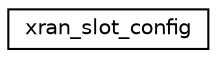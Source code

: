 digraph "Graphical Class Hierarchy"
{
 // LATEX_PDF_SIZE
  edge [fontname="Helvetica",fontsize="10",labelfontname="Helvetica",labelfontsize="10"];
  node [fontname="Helvetica",fontsize="10",shape=record];
  rankdir="LR";
  Node0 [label="xran_slot_config",height=0.2,width=0.4,color="black", fillcolor="white", style="filled",URL="$structxran__slot__config.html",tooltip=" "];
}
